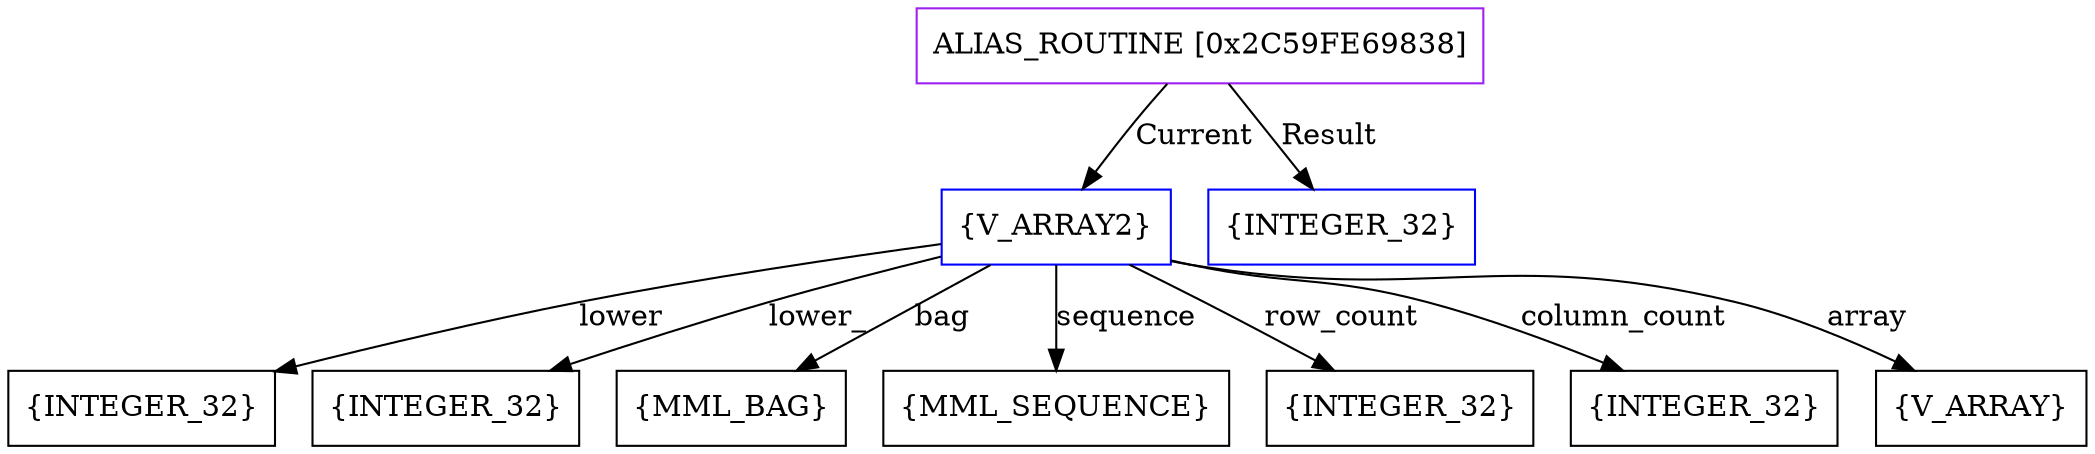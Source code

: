 digraph g {
	node [shape=box]
	b1[color=purple label=<ALIAS_ROUTINE [0x2C59FE69838]>]
	b2[color=blue label=<{V_ARRAY2}>]
	b3[label=<{INTEGER_32}>]
	b4[label=<{INTEGER_32}>]
	b5[label=<{MML_BAG}>]
	b6[label=<{MML_SEQUENCE}>]
	b7[label=<{INTEGER_32}>]
	b8[label=<{INTEGER_32}>]
	b9[label=<{V_ARRAY}>]
	b10[color=blue label=<{INTEGER_32}>]
	b1->b2[label=<Current>]
	b2->b3[label=<lower>]
	b2->b4[label=<lower_>]
	b2->b5[label=<bag>]
	b2->b6[label=<sequence>]
	b2->b7[label=<row_count>]
	b2->b8[label=<column_count>]
	b2->b9[label=<array>]
	b1->b10[label=<Result>]
}
